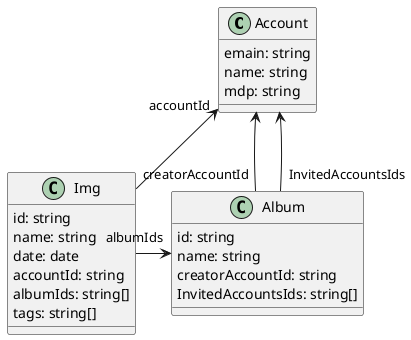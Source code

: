 @startuml
class Account{
emain: string
name: string
mdp: string
}

class Img{
id: string
name: string
date: date
accountId: string
albumIds: string[]
tags: string[]
}

class Album{
id: string
name: string
creatorAccountId: string
InvitedAccountsIds: string[]
}

Img -up->"accountId" Account
Album "creatorAccountId"-> Account
Album "InvitedAccountsIds"-> Account
Img ->"albumIds" Album
@enduml
